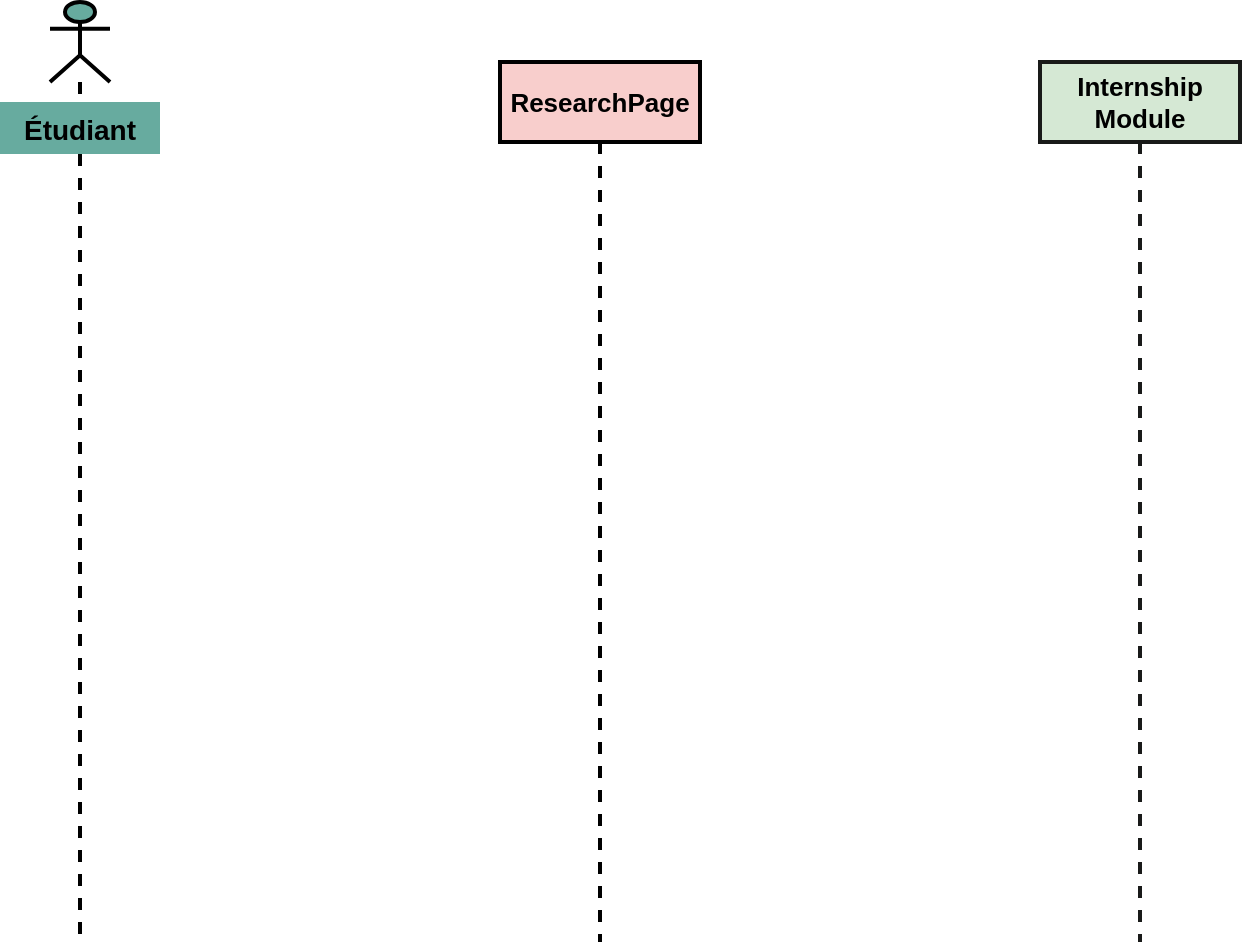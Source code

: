 <mxfile version="20.7.4" type="github">
  <diagram id="kgpKYQtTHZ0yAKxKKP6v" name="Page-1">
    <mxGraphModel dx="910" dy="476" grid="1" gridSize="10" guides="1" tooltips="1" connect="1" arrows="1" fold="1" page="1" pageScale="1" pageWidth="850" pageHeight="1100" math="0" shadow="0">
      <root>
        <mxCell id="0" />
        <mxCell id="1" parent="0" />
        <mxCell id="g-d-6gSf76YK7SEDgNIT-4" value="&lt;b&gt;&lt;font style=&quot;font-size: 13px;&quot;&gt;ResearchPage&lt;/font&gt;&lt;/b&gt;" style="shape=umlLifeline;perimeter=lifelinePerimeter;whiteSpace=wrap;html=1;container=1;collapsible=0;recursiveResize=0;outlineConnect=0;strokeWidth=2;fillColor=#f8cecc;strokeColor=#000000;" vertex="1" parent="1">
          <mxGeometry x="370" y="40" width="100" height="440" as="geometry" />
        </mxCell>
        <mxCell id="g-d-6gSf76YK7SEDgNIT-5" value="&lt;font style=&quot;font-size: 13px;&quot;&gt;&lt;b&gt;Internship&lt;br&gt;Module&lt;/b&gt;&lt;/font&gt;" style="shape=umlLifeline;perimeter=lifelinePerimeter;whiteSpace=wrap;html=1;container=1;collapsible=0;recursiveResize=0;outlineConnect=0;strokeWidth=2;fillColor=#d5e8d4;strokeColor=#191a19;" vertex="1" parent="1">
          <mxGeometry x="640" y="40" width="100" height="440" as="geometry" />
        </mxCell>
        <mxCell id="g-d-6gSf76YK7SEDgNIT-6" value="" style="shape=umlLifeline;participant=umlActor;perimeter=lifelinePerimeter;whiteSpace=wrap;html=1;container=1;collapsible=0;recursiveResize=0;verticalAlign=top;spacingTop=36;outlineConnect=0;fillColor=#67AB9F;align=left;strokeWidth=2;" vertex="1" parent="1">
          <mxGeometry x="145" y="10" width="30" height="470" as="geometry" />
        </mxCell>
        <mxCell id="g-d-6gSf76YK7SEDgNIT-9" value="Étudiant" style="text;align=center;fontStyle=1;verticalAlign=middle;spacingLeft=3;spacingRight=3;strokeColor=none;rotatable=0;points=[[0,0.5],[1,0.5]];portConstraint=eastwest;strokeWidth=2;fontSize=14;fillColor=#67AB9F;" vertex="1" parent="1">
          <mxGeometry x="120" y="60" width="80" height="26" as="geometry" />
        </mxCell>
      </root>
    </mxGraphModel>
  </diagram>
</mxfile>
